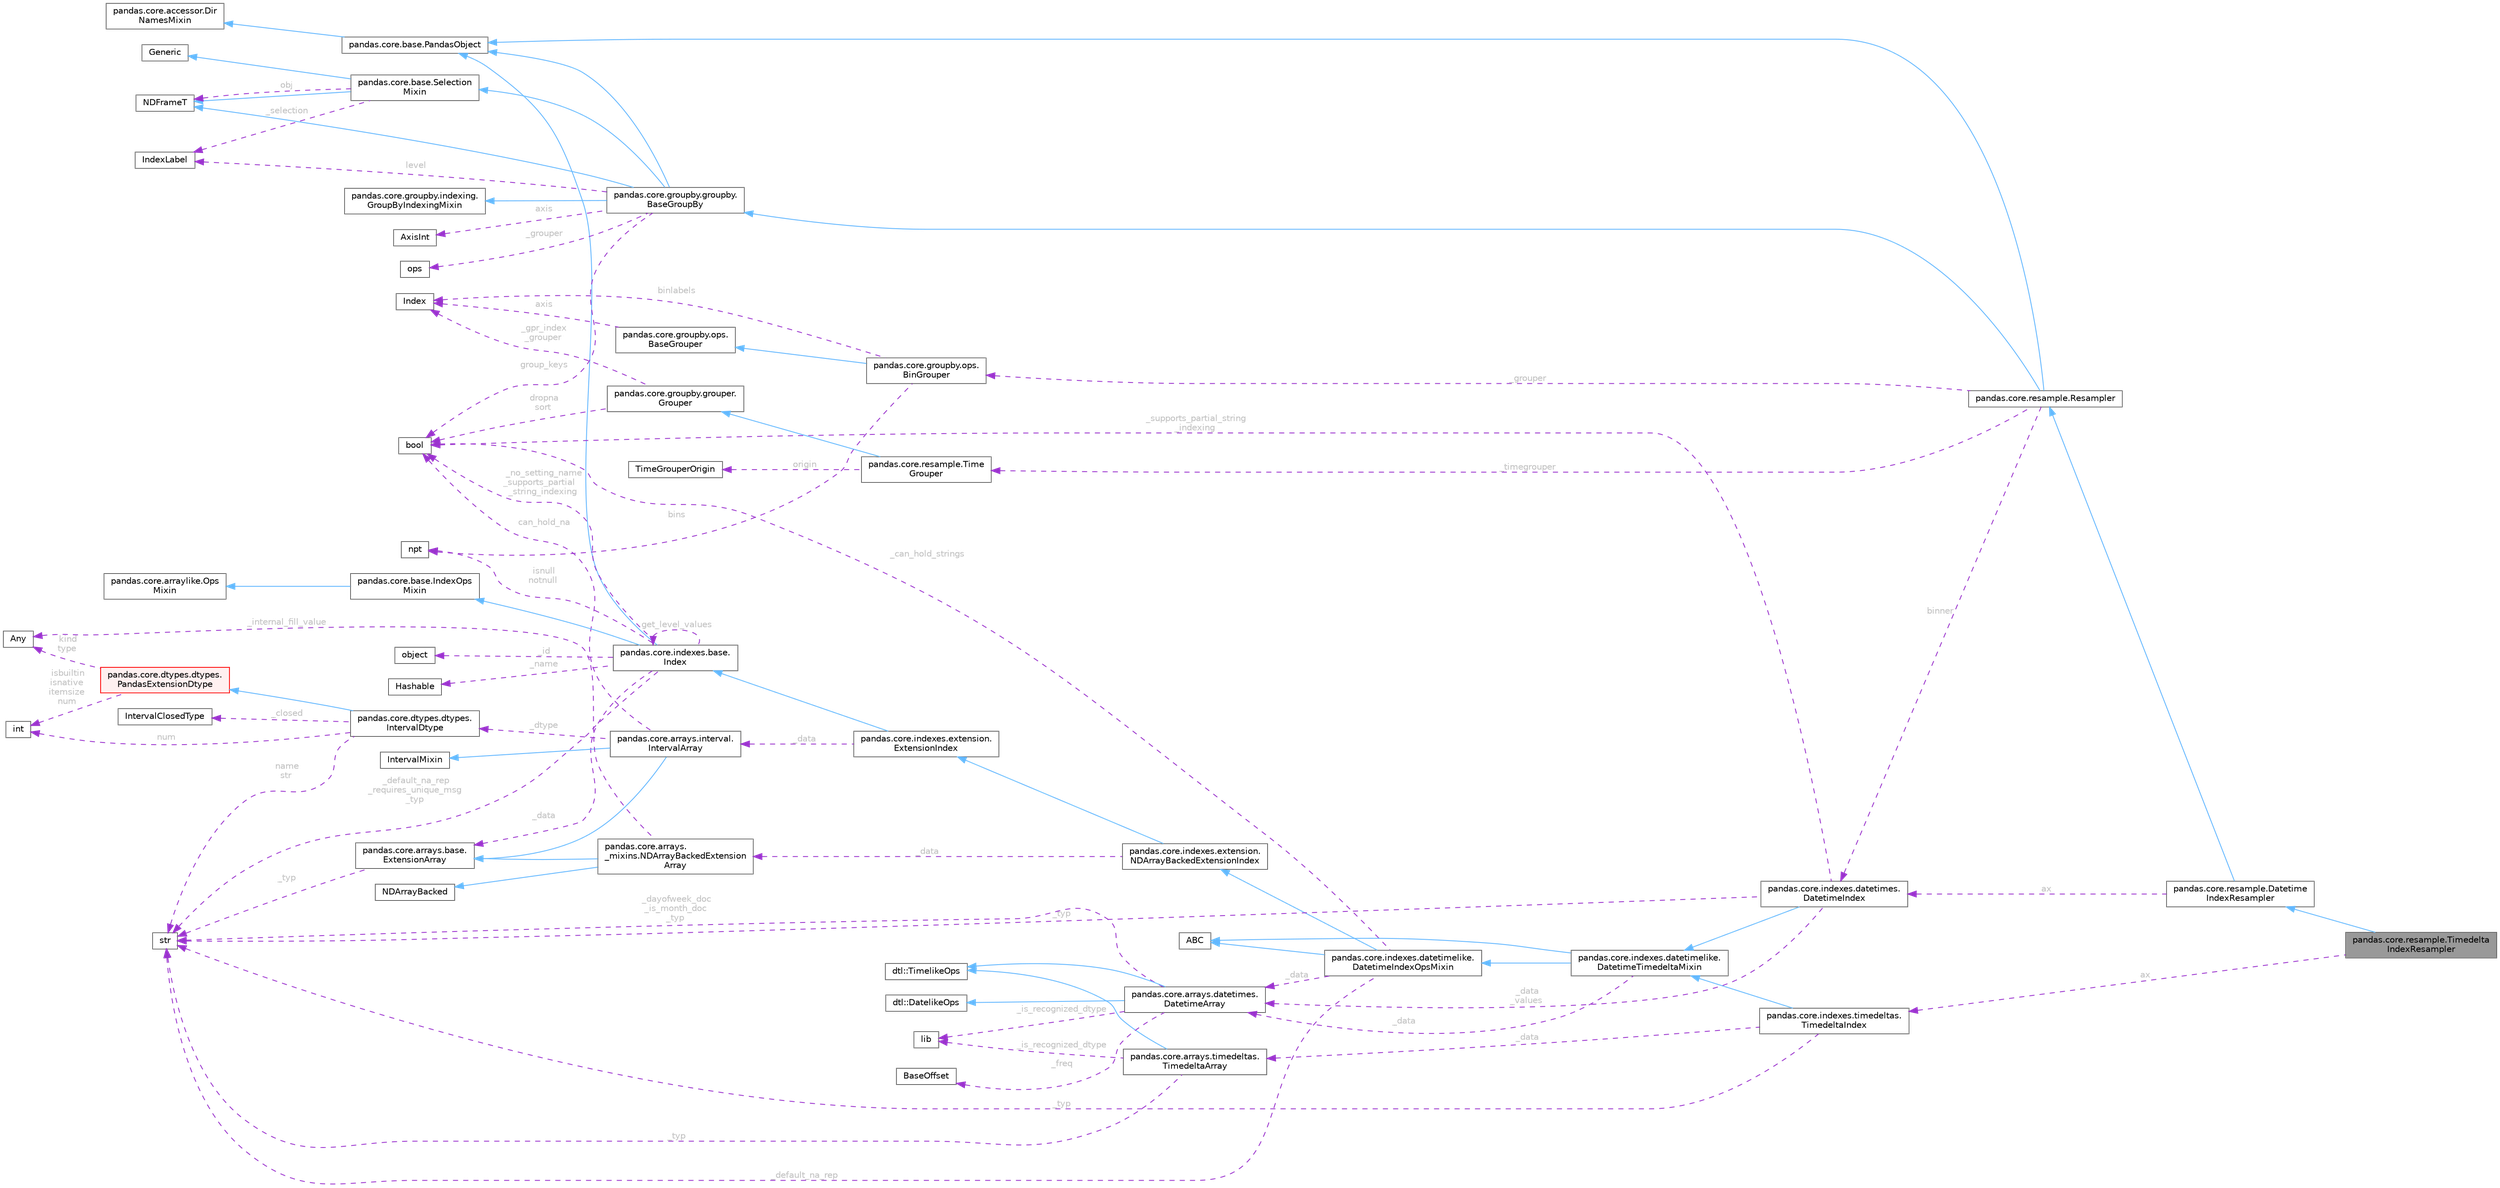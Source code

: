 digraph "pandas.core.resample.TimedeltaIndexResampler"
{
 // LATEX_PDF_SIZE
  bgcolor="transparent";
  edge [fontname=Helvetica,fontsize=10,labelfontname=Helvetica,labelfontsize=10];
  node [fontname=Helvetica,fontsize=10,shape=box,height=0.2,width=0.4];
  rankdir="LR";
  Node1 [id="Node000001",label="pandas.core.resample.Timedelta\lIndexResampler",height=0.2,width=0.4,color="gray40", fillcolor="grey60", style="filled", fontcolor="black",tooltip=" "];
  Node2 -> Node1 [id="edge82_Node000001_Node000002",dir="back",color="steelblue1",style="solid",tooltip=" "];
  Node2 [id="Node000002",label="pandas.core.resample.Datetime\lIndexResampler",height=0.2,width=0.4,color="gray40", fillcolor="white", style="filled",URL="$classpandas_1_1core_1_1resample_1_1DatetimeIndexResampler.html",tooltip=" "];
  Node3 -> Node2 [id="edge83_Node000002_Node000003",dir="back",color="steelblue1",style="solid",tooltip=" "];
  Node3 [id="Node000003",label="pandas.core.resample.Resampler",height=0.2,width=0.4,color="gray40", fillcolor="white", style="filled",URL="$classpandas_1_1core_1_1resample_1_1Resampler.html",tooltip=" "];
  Node4 -> Node3 [id="edge84_Node000003_Node000004",dir="back",color="steelblue1",style="solid",tooltip=" "];
  Node4 [id="Node000004",label="pandas.core.groupby.groupby.\lBaseGroupBy",height=0.2,width=0.4,color="gray40", fillcolor="white", style="filled",URL="$classpandas_1_1core_1_1groupby_1_1groupby_1_1BaseGroupBy.html",tooltip=" "];
  Node5 -> Node4 [id="edge85_Node000004_Node000005",dir="back",color="steelblue1",style="solid",tooltip=" "];
  Node5 [id="Node000005",label="pandas.core.base.PandasObject",height=0.2,width=0.4,color="gray40", fillcolor="white", style="filled",URL="$classpandas_1_1core_1_1base_1_1PandasObject.html",tooltip=" "];
  Node6 -> Node5 [id="edge86_Node000005_Node000006",dir="back",color="steelblue1",style="solid",tooltip=" "];
  Node6 [id="Node000006",label="pandas.core.accessor.Dir\lNamesMixin",height=0.2,width=0.4,color="gray40", fillcolor="white", style="filled",URL="$classpandas_1_1core_1_1accessor_1_1DirNamesMixin.html",tooltip=" "];
  Node7 -> Node4 [id="edge87_Node000004_Node000007",dir="back",color="steelblue1",style="solid",tooltip=" "];
  Node7 [id="Node000007",label="pandas.core.base.Selection\lMixin",height=0.2,width=0.4,color="gray40", fillcolor="white", style="filled",URL="$classpandas_1_1core_1_1base_1_1SelectionMixin.html",tooltip=" "];
  Node8 -> Node7 [id="edge88_Node000007_Node000008",dir="back",color="steelblue1",style="solid",tooltip=" "];
  Node8 [id="Node000008",label="Generic",height=0.2,width=0.4,color="gray40", fillcolor="white", style="filled",tooltip=" "];
  Node9 -> Node7 [id="edge89_Node000007_Node000009",dir="back",color="steelblue1",style="solid",tooltip=" "];
  Node9 [id="Node000009",label="NDFrameT",height=0.2,width=0.4,color="gray40", fillcolor="white", style="filled",tooltip=" "];
  Node9 -> Node7 [id="edge90_Node000007_Node000009",dir="back",color="darkorchid3",style="dashed",tooltip=" ",label=" obj",fontcolor="grey" ];
  Node10 -> Node7 [id="edge91_Node000007_Node000010",dir="back",color="darkorchid3",style="dashed",tooltip=" ",label=" _selection",fontcolor="grey" ];
  Node10 [id="Node000010",label="IndexLabel",height=0.2,width=0.4,color="gray40", fillcolor="white", style="filled",tooltip=" "];
  Node9 -> Node4 [id="edge92_Node000004_Node000009",dir="back",color="steelblue1",style="solid",tooltip=" "];
  Node11 -> Node4 [id="edge93_Node000004_Node000011",dir="back",color="steelblue1",style="solid",tooltip=" "];
  Node11 [id="Node000011",label="pandas.core.groupby.indexing.\lGroupByIndexingMixin",height=0.2,width=0.4,color="gray40", fillcolor="white", style="filled",URL="$classpandas_1_1core_1_1groupby_1_1indexing_1_1GroupByIndexingMixin.html",tooltip=" "];
  Node12 -> Node4 [id="edge94_Node000004_Node000012",dir="back",color="darkorchid3",style="dashed",tooltip=" ",label=" axis",fontcolor="grey" ];
  Node12 [id="Node000012",label="AxisInt",height=0.2,width=0.4,color="gray40", fillcolor="white", style="filled",tooltip=" "];
  Node13 -> Node4 [id="edge95_Node000004_Node000013",dir="back",color="darkorchid3",style="dashed",tooltip=" ",label=" _grouper",fontcolor="grey" ];
  Node13 [id="Node000013",label="ops",height=0.2,width=0.4,color="gray40", fillcolor="white", style="filled",tooltip=" "];
  Node10 -> Node4 [id="edge96_Node000004_Node000010",dir="back",color="darkorchid3",style="dashed",tooltip=" ",label=" level",fontcolor="grey" ];
  Node14 -> Node4 [id="edge97_Node000004_Node000014",dir="back",color="darkorchid3",style="dashed",tooltip=" ",label=" group_keys",fontcolor="grey" ];
  Node14 [id="Node000014",label="bool",height=0.2,width=0.4,color="gray40", fillcolor="white", style="filled",tooltip=" "];
  Node5 -> Node3 [id="edge98_Node000003_Node000005",dir="back",color="steelblue1",style="solid",tooltip=" "];
  Node15 -> Node3 [id="edge99_Node000003_Node000015",dir="back",color="darkorchid3",style="dashed",tooltip=" ",label=" _grouper",fontcolor="grey" ];
  Node15 [id="Node000015",label="pandas.core.groupby.ops.\lBinGrouper",height=0.2,width=0.4,color="gray40", fillcolor="white", style="filled",URL="$classpandas_1_1core_1_1groupby_1_1ops_1_1BinGrouper.html",tooltip=" "];
  Node16 -> Node15 [id="edge100_Node000015_Node000016",dir="back",color="steelblue1",style="solid",tooltip=" "];
  Node16 [id="Node000016",label="pandas.core.groupby.ops.\lBaseGrouper",height=0.2,width=0.4,color="gray40", fillcolor="white", style="filled",URL="$classpandas_1_1core_1_1groupby_1_1ops_1_1BaseGrouper.html",tooltip=" "];
  Node17 -> Node16 [id="edge101_Node000016_Node000017",dir="back",color="darkorchid3",style="dashed",tooltip=" ",label=" axis",fontcolor="grey" ];
  Node17 [id="Node000017",label="Index",height=0.2,width=0.4,color="gray40", fillcolor="white", style="filled",tooltip=" "];
  Node18 -> Node15 [id="edge102_Node000015_Node000018",dir="back",color="darkorchid3",style="dashed",tooltip=" ",label=" bins",fontcolor="grey" ];
  Node18 [id="Node000018",label="npt",height=0.2,width=0.4,color="gray40", fillcolor="white", style="filled",tooltip=" "];
  Node17 -> Node15 [id="edge103_Node000015_Node000017",dir="back",color="darkorchid3",style="dashed",tooltip=" ",label=" binlabels",fontcolor="grey" ];
  Node19 -> Node3 [id="edge104_Node000003_Node000019",dir="back",color="darkorchid3",style="dashed",tooltip=" ",label=" _timegrouper",fontcolor="grey" ];
  Node19 [id="Node000019",label="pandas.core.resample.Time\lGrouper",height=0.2,width=0.4,color="gray40", fillcolor="white", style="filled",URL="$classpandas_1_1core_1_1resample_1_1TimeGrouper.html",tooltip=" "];
  Node20 -> Node19 [id="edge105_Node000019_Node000020",dir="back",color="steelblue1",style="solid",tooltip=" "];
  Node20 [id="Node000020",label="pandas.core.groupby.grouper.\lGrouper",height=0.2,width=0.4,color="gray40", fillcolor="white", style="filled",URL="$classpandas_1_1core_1_1groupby_1_1grouper_1_1Grouper.html",tooltip=" "];
  Node14 -> Node20 [id="edge106_Node000020_Node000014",dir="back",color="darkorchid3",style="dashed",tooltip=" ",label=" dropna\nsort",fontcolor="grey" ];
  Node17 -> Node20 [id="edge107_Node000020_Node000017",dir="back",color="darkorchid3",style="dashed",tooltip=" ",label=" _gpr_index\n_grouper",fontcolor="grey" ];
  Node21 -> Node19 [id="edge108_Node000019_Node000021",dir="back",color="darkorchid3",style="dashed",tooltip=" ",label=" origin",fontcolor="grey" ];
  Node21 [id="Node000021",label="TimeGrouperOrigin",height=0.2,width=0.4,color="gray40", fillcolor="white", style="filled",tooltip=" "];
  Node22 -> Node3 [id="edge109_Node000003_Node000022",dir="back",color="darkorchid3",style="dashed",tooltip=" ",label=" binner",fontcolor="grey" ];
  Node22 [id="Node000022",label="pandas.core.indexes.datetimes.\lDatetimeIndex",height=0.2,width=0.4,color="gray40", fillcolor="white", style="filled",URL="$classpandas_1_1core_1_1indexes_1_1datetimes_1_1DatetimeIndex.html",tooltip=" "];
  Node23 -> Node22 [id="edge110_Node000022_Node000023",dir="back",color="steelblue1",style="solid",tooltip=" "];
  Node23 [id="Node000023",label="pandas.core.indexes.datetimelike.\lDatetimeTimedeltaMixin",height=0.2,width=0.4,color="gray40", fillcolor="white", style="filled",URL="$classpandas_1_1core_1_1indexes_1_1datetimelike_1_1DatetimeTimedeltaMixin.html",tooltip=" "];
  Node24 -> Node23 [id="edge111_Node000023_Node000024",dir="back",color="steelblue1",style="solid",tooltip=" "];
  Node24 [id="Node000024",label="pandas.core.indexes.datetimelike.\lDatetimeIndexOpsMixin",height=0.2,width=0.4,color="gray40", fillcolor="white", style="filled",URL="$classpandas_1_1core_1_1indexes_1_1datetimelike_1_1DatetimeIndexOpsMixin.html",tooltip=" "];
  Node25 -> Node24 [id="edge112_Node000024_Node000025",dir="back",color="steelblue1",style="solid",tooltip=" "];
  Node25 [id="Node000025",label="pandas.core.indexes.extension.\lNDArrayBackedExtensionIndex",height=0.2,width=0.4,color="gray40", fillcolor="white", style="filled",URL="$classpandas_1_1core_1_1indexes_1_1extension_1_1NDArrayBackedExtensionIndex.html",tooltip=" "];
  Node26 -> Node25 [id="edge113_Node000025_Node000026",dir="back",color="steelblue1",style="solid",tooltip=" "];
  Node26 [id="Node000026",label="pandas.core.indexes.extension.\lExtensionIndex",height=0.2,width=0.4,color="gray40", fillcolor="white", style="filled",URL="$classpandas_1_1core_1_1indexes_1_1extension_1_1ExtensionIndex.html",tooltip=" "];
  Node27 -> Node26 [id="edge114_Node000026_Node000027",dir="back",color="steelblue1",style="solid",tooltip=" "];
  Node27 [id="Node000027",label="pandas.core.indexes.base.\lIndex",height=0.2,width=0.4,color="gray40", fillcolor="white", style="filled",URL="$classpandas_1_1core_1_1indexes_1_1base_1_1Index.html",tooltip=" "];
  Node28 -> Node27 [id="edge115_Node000027_Node000028",dir="back",color="steelblue1",style="solid",tooltip=" "];
  Node28 [id="Node000028",label="pandas.core.base.IndexOps\lMixin",height=0.2,width=0.4,color="gray40", fillcolor="white", style="filled",URL="$classpandas_1_1core_1_1base_1_1IndexOpsMixin.html",tooltip=" "];
  Node29 -> Node28 [id="edge116_Node000028_Node000029",dir="back",color="steelblue1",style="solid",tooltip=" "];
  Node29 [id="Node000029",label="pandas.core.arraylike.Ops\lMixin",height=0.2,width=0.4,color="gray40", fillcolor="white", style="filled",URL="$classpandas_1_1core_1_1arraylike_1_1OpsMixin.html",tooltip=" "];
  Node5 -> Node27 [id="edge117_Node000027_Node000005",dir="back",color="steelblue1",style="solid",tooltip=" "];
  Node30 -> Node27 [id="edge118_Node000027_Node000030",dir="back",color="darkorchid3",style="dashed",tooltip=" ",label=" _default_na_rep\n_requires_unique_msg\n_typ",fontcolor="grey" ];
  Node30 [id="Node000030",label="str",height=0.2,width=0.4,color="gray40", fillcolor="white", style="filled",tooltip=" "];
  Node31 -> Node27 [id="edge119_Node000027_Node000031",dir="back",color="darkorchid3",style="dashed",tooltip=" ",label=" _data",fontcolor="grey" ];
  Node31 [id="Node000031",label="pandas.core.arrays.base.\lExtensionArray",height=0.2,width=0.4,color="gray40", fillcolor="white", style="filled",URL="$classpandas_1_1core_1_1arrays_1_1base_1_1ExtensionArray.html",tooltip=" "];
  Node30 -> Node31 [id="edge120_Node000031_Node000030",dir="back",color="darkorchid3",style="dashed",tooltip=" ",label=" _typ",fontcolor="grey" ];
  Node32 -> Node27 [id="edge121_Node000027_Node000032",dir="back",color="darkorchid3",style="dashed",tooltip=" ",label=" _id",fontcolor="grey" ];
  Node32 [id="Node000032",label="object",height=0.2,width=0.4,color="gray40", fillcolor="white", style="filled",tooltip=" "];
  Node33 -> Node27 [id="edge122_Node000027_Node000033",dir="back",color="darkorchid3",style="dashed",tooltip=" ",label=" _name",fontcolor="grey" ];
  Node33 [id="Node000033",label="Hashable",height=0.2,width=0.4,color="gray40", fillcolor="white", style="filled",tooltip=" "];
  Node14 -> Node27 [id="edge123_Node000027_Node000014",dir="back",color="darkorchid3",style="dashed",tooltip=" ",label=" _no_setting_name\n_supports_partial\l_string_indexing",fontcolor="grey" ];
  Node27 -> Node27 [id="edge124_Node000027_Node000027",dir="back",color="darkorchid3",style="dashed",tooltip=" ",label=" get_level_values",fontcolor="grey" ];
  Node18 -> Node27 [id="edge125_Node000027_Node000018",dir="back",color="darkorchid3",style="dashed",tooltip=" ",label=" isnull\nnotnull",fontcolor="grey" ];
  Node34 -> Node26 [id="edge126_Node000026_Node000034",dir="back",color="darkorchid3",style="dashed",tooltip=" ",label=" _data",fontcolor="grey" ];
  Node34 [id="Node000034",label="pandas.core.arrays.interval.\lIntervalArray",height=0.2,width=0.4,color="gray40", fillcolor="white", style="filled",URL="$classpandas_1_1core_1_1arrays_1_1interval_1_1IntervalArray.html",tooltip=" "];
  Node35 -> Node34 [id="edge127_Node000034_Node000035",dir="back",color="steelblue1",style="solid",tooltip=" "];
  Node35 [id="Node000035",label="IntervalMixin",height=0.2,width=0.4,color="gray40", fillcolor="white", style="filled",tooltip=" "];
  Node31 -> Node34 [id="edge128_Node000034_Node000031",dir="back",color="steelblue1",style="solid",tooltip=" "];
  Node14 -> Node34 [id="edge129_Node000034_Node000014",dir="back",color="darkorchid3",style="dashed",tooltip=" ",label=" can_hold_na",fontcolor="grey" ];
  Node36 -> Node34 [id="edge130_Node000034_Node000036",dir="back",color="darkorchid3",style="dashed",tooltip=" ",label=" _dtype",fontcolor="grey" ];
  Node36 [id="Node000036",label="pandas.core.dtypes.dtypes.\lIntervalDtype",height=0.2,width=0.4,color="gray40", fillcolor="white", style="filled",URL="$classpandas_1_1core_1_1dtypes_1_1dtypes_1_1IntervalDtype.html",tooltip=" "];
  Node37 -> Node36 [id="edge131_Node000036_Node000037",dir="back",color="steelblue1",style="solid",tooltip=" "];
  Node37 [id="Node000037",label="pandas.core.dtypes.dtypes.\lPandasExtensionDtype",height=0.2,width=0.4,color="red", fillcolor="#FFF0F0", style="filled",URL="$classpandas_1_1core_1_1dtypes_1_1dtypes_1_1PandasExtensionDtype.html",tooltip=" "];
  Node39 -> Node37 [id="edge132_Node000037_Node000039",dir="back",color="darkorchid3",style="dashed",tooltip=" ",label=" kind\ntype",fontcolor="grey" ];
  Node39 [id="Node000039",label="Any",height=0.2,width=0.4,color="gray40", fillcolor="white", style="filled",tooltip=" "];
  Node40 -> Node37 [id="edge133_Node000037_Node000040",dir="back",color="darkorchid3",style="dashed",tooltip=" ",label=" isbuiltin\nisnative\nitemsize\nnum",fontcolor="grey" ];
  Node40 [id="Node000040",label="int",height=0.2,width=0.4,color="gray40", fillcolor="white", style="filled",tooltip=" "];
  Node30 -> Node36 [id="edge134_Node000036_Node000030",dir="back",color="darkorchid3",style="dashed",tooltip=" ",label=" name\nstr",fontcolor="grey" ];
  Node40 -> Node36 [id="edge135_Node000036_Node000040",dir="back",color="darkorchid3",style="dashed",tooltip=" ",label=" num",fontcolor="grey" ];
  Node42 -> Node36 [id="edge136_Node000036_Node000042",dir="back",color="darkorchid3",style="dashed",tooltip=" ",label=" _closed",fontcolor="grey" ];
  Node42 [id="Node000042",label="IntervalClosedType",height=0.2,width=0.4,color="gray40", fillcolor="white", style="filled",tooltip=" "];
  Node43 -> Node25 [id="edge137_Node000025_Node000043",dir="back",color="darkorchid3",style="dashed",tooltip=" ",label=" _data",fontcolor="grey" ];
  Node43 [id="Node000043",label="pandas.core.arrays.\l_mixins.NDArrayBackedExtension\lArray",height=0.2,width=0.4,color="gray40", fillcolor="white", style="filled",URL="$classpandas_1_1core_1_1arrays_1_1__mixins_1_1NDArrayBackedExtensionArray.html",tooltip=" "];
  Node44 -> Node43 [id="edge138_Node000043_Node000044",dir="back",color="steelblue1",style="solid",tooltip=" "];
  Node44 [id="Node000044",label="NDArrayBacked",height=0.2,width=0.4,color="gray40", fillcolor="white", style="filled",tooltip=" "];
  Node31 -> Node43 [id="edge139_Node000043_Node000031",dir="back",color="steelblue1",style="solid",tooltip=" "];
  Node39 -> Node43 [id="edge140_Node000043_Node000039",dir="back",color="darkorchid3",style="dashed",tooltip=" ",label=" _internal_fill_value",fontcolor="grey" ];
  Node45 -> Node24 [id="edge141_Node000024_Node000045",dir="back",color="steelblue1",style="solid",tooltip=" "];
  Node45 [id="Node000045",label="ABC",height=0.2,width=0.4,color="gray40", fillcolor="white", style="filled",tooltip=" "];
  Node14 -> Node24 [id="edge142_Node000024_Node000014",dir="back",color="darkorchid3",style="dashed",tooltip=" ",label=" _can_hold_strings",fontcolor="grey" ];
  Node46 -> Node24 [id="edge143_Node000024_Node000046",dir="back",color="darkorchid3",style="dashed",tooltip=" ",label=" _data",fontcolor="grey" ];
  Node46 [id="Node000046",label="pandas.core.arrays.datetimes.\lDatetimeArray",height=0.2,width=0.4,color="gray40", fillcolor="white", style="filled",URL="$classpandas_1_1core_1_1arrays_1_1datetimes_1_1DatetimeArray.html",tooltip=" "];
  Node47 -> Node46 [id="edge144_Node000046_Node000047",dir="back",color="steelblue1",style="solid",tooltip=" "];
  Node47 [id="Node000047",label="dtl::TimelikeOps",height=0.2,width=0.4,color="gray40", fillcolor="white", style="filled",tooltip=" "];
  Node48 -> Node46 [id="edge145_Node000046_Node000048",dir="back",color="steelblue1",style="solid",tooltip=" "];
  Node48 [id="Node000048",label="dtl::DatelikeOps",height=0.2,width=0.4,color="gray40", fillcolor="white", style="filled",tooltip=" "];
  Node30 -> Node46 [id="edge146_Node000046_Node000030",dir="back",color="darkorchid3",style="dashed",tooltip=" ",label=" _dayofweek_doc\n_is_month_doc\n_typ",fontcolor="grey" ];
  Node49 -> Node46 [id="edge147_Node000046_Node000049",dir="back",color="darkorchid3",style="dashed",tooltip=" ",label=" _is_recognized_dtype",fontcolor="grey" ];
  Node49 [id="Node000049",label="lib",height=0.2,width=0.4,color="gray40", fillcolor="white", style="filled",tooltip=" "];
  Node50 -> Node46 [id="edge148_Node000046_Node000050",dir="back",color="darkorchid3",style="dashed",tooltip=" ",label=" _freq",fontcolor="grey" ];
  Node50 [id="Node000050",label="BaseOffset",height=0.2,width=0.4,color="gray40", fillcolor="white", style="filled",tooltip=" "];
  Node30 -> Node24 [id="edge149_Node000024_Node000030",dir="back",color="darkorchid3",style="dashed",tooltip=" ",label=" _default_na_rep",fontcolor="grey" ];
  Node45 -> Node23 [id="edge150_Node000023_Node000045",dir="back",color="steelblue1",style="solid",tooltip=" "];
  Node46 -> Node23 [id="edge151_Node000023_Node000046",dir="back",color="darkorchid3",style="dashed",tooltip=" ",label=" _data",fontcolor="grey" ];
  Node30 -> Node22 [id="edge152_Node000022_Node000030",dir="back",color="darkorchid3",style="dashed",tooltip=" ",label=" _typ",fontcolor="grey" ];
  Node14 -> Node22 [id="edge153_Node000022_Node000014",dir="back",color="darkorchid3",style="dashed",tooltip=" ",label=" _supports_partial_string\l_indexing",fontcolor="grey" ];
  Node46 -> Node22 [id="edge154_Node000022_Node000046",dir="back",color="darkorchid3",style="dashed",tooltip=" ",label=" _data\n_values",fontcolor="grey" ];
  Node22 -> Node2 [id="edge155_Node000002_Node000022",dir="back",color="darkorchid3",style="dashed",tooltip=" ",label=" ax",fontcolor="grey" ];
  Node51 -> Node1 [id="edge156_Node000001_Node000051",dir="back",color="darkorchid3",style="dashed",tooltip=" ",label=" ax",fontcolor="grey" ];
  Node51 [id="Node000051",label="pandas.core.indexes.timedeltas.\lTimedeltaIndex",height=0.2,width=0.4,color="gray40", fillcolor="white", style="filled",URL="$classpandas_1_1core_1_1indexes_1_1timedeltas_1_1TimedeltaIndex.html",tooltip=" "];
  Node23 -> Node51 [id="edge157_Node000051_Node000023",dir="back",color="steelblue1",style="solid",tooltip=" "];
  Node30 -> Node51 [id="edge158_Node000051_Node000030",dir="back",color="darkorchid3",style="dashed",tooltip=" ",label=" _typ",fontcolor="grey" ];
  Node52 -> Node51 [id="edge159_Node000051_Node000052",dir="back",color="darkorchid3",style="dashed",tooltip=" ",label=" _data",fontcolor="grey" ];
  Node52 [id="Node000052",label="pandas.core.arrays.timedeltas.\lTimedeltaArray",height=0.2,width=0.4,color="gray40", fillcolor="white", style="filled",URL="$classpandas_1_1core_1_1arrays_1_1timedeltas_1_1TimedeltaArray.html",tooltip=" "];
  Node47 -> Node52 [id="edge160_Node000052_Node000047",dir="back",color="steelblue1",style="solid",tooltip=" "];
  Node30 -> Node52 [id="edge161_Node000052_Node000030",dir="back",color="darkorchid3",style="dashed",tooltip=" ",label=" _typ",fontcolor="grey" ];
  Node49 -> Node52 [id="edge162_Node000052_Node000049",dir="back",color="darkorchid3",style="dashed",tooltip=" ",label=" _is_recognized_dtype",fontcolor="grey" ];
}
